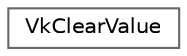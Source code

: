 digraph "类继承关系图"
{
 // LATEX_PDF_SIZE
  bgcolor="transparent";
  edge [fontname=Helvetica,fontsize=10,labelfontname=Helvetica,labelfontsize=10];
  node [fontname=Helvetica,fontsize=10,shape=box,height=0.2,width=0.4];
  rankdir="LR";
  Node0 [id="Node000000",label="VkClearValue",height=0.2,width=0.4,color="grey40", fillcolor="white", style="filled",URL="$union_vk_clear_value.html",tooltip=" "];
}
